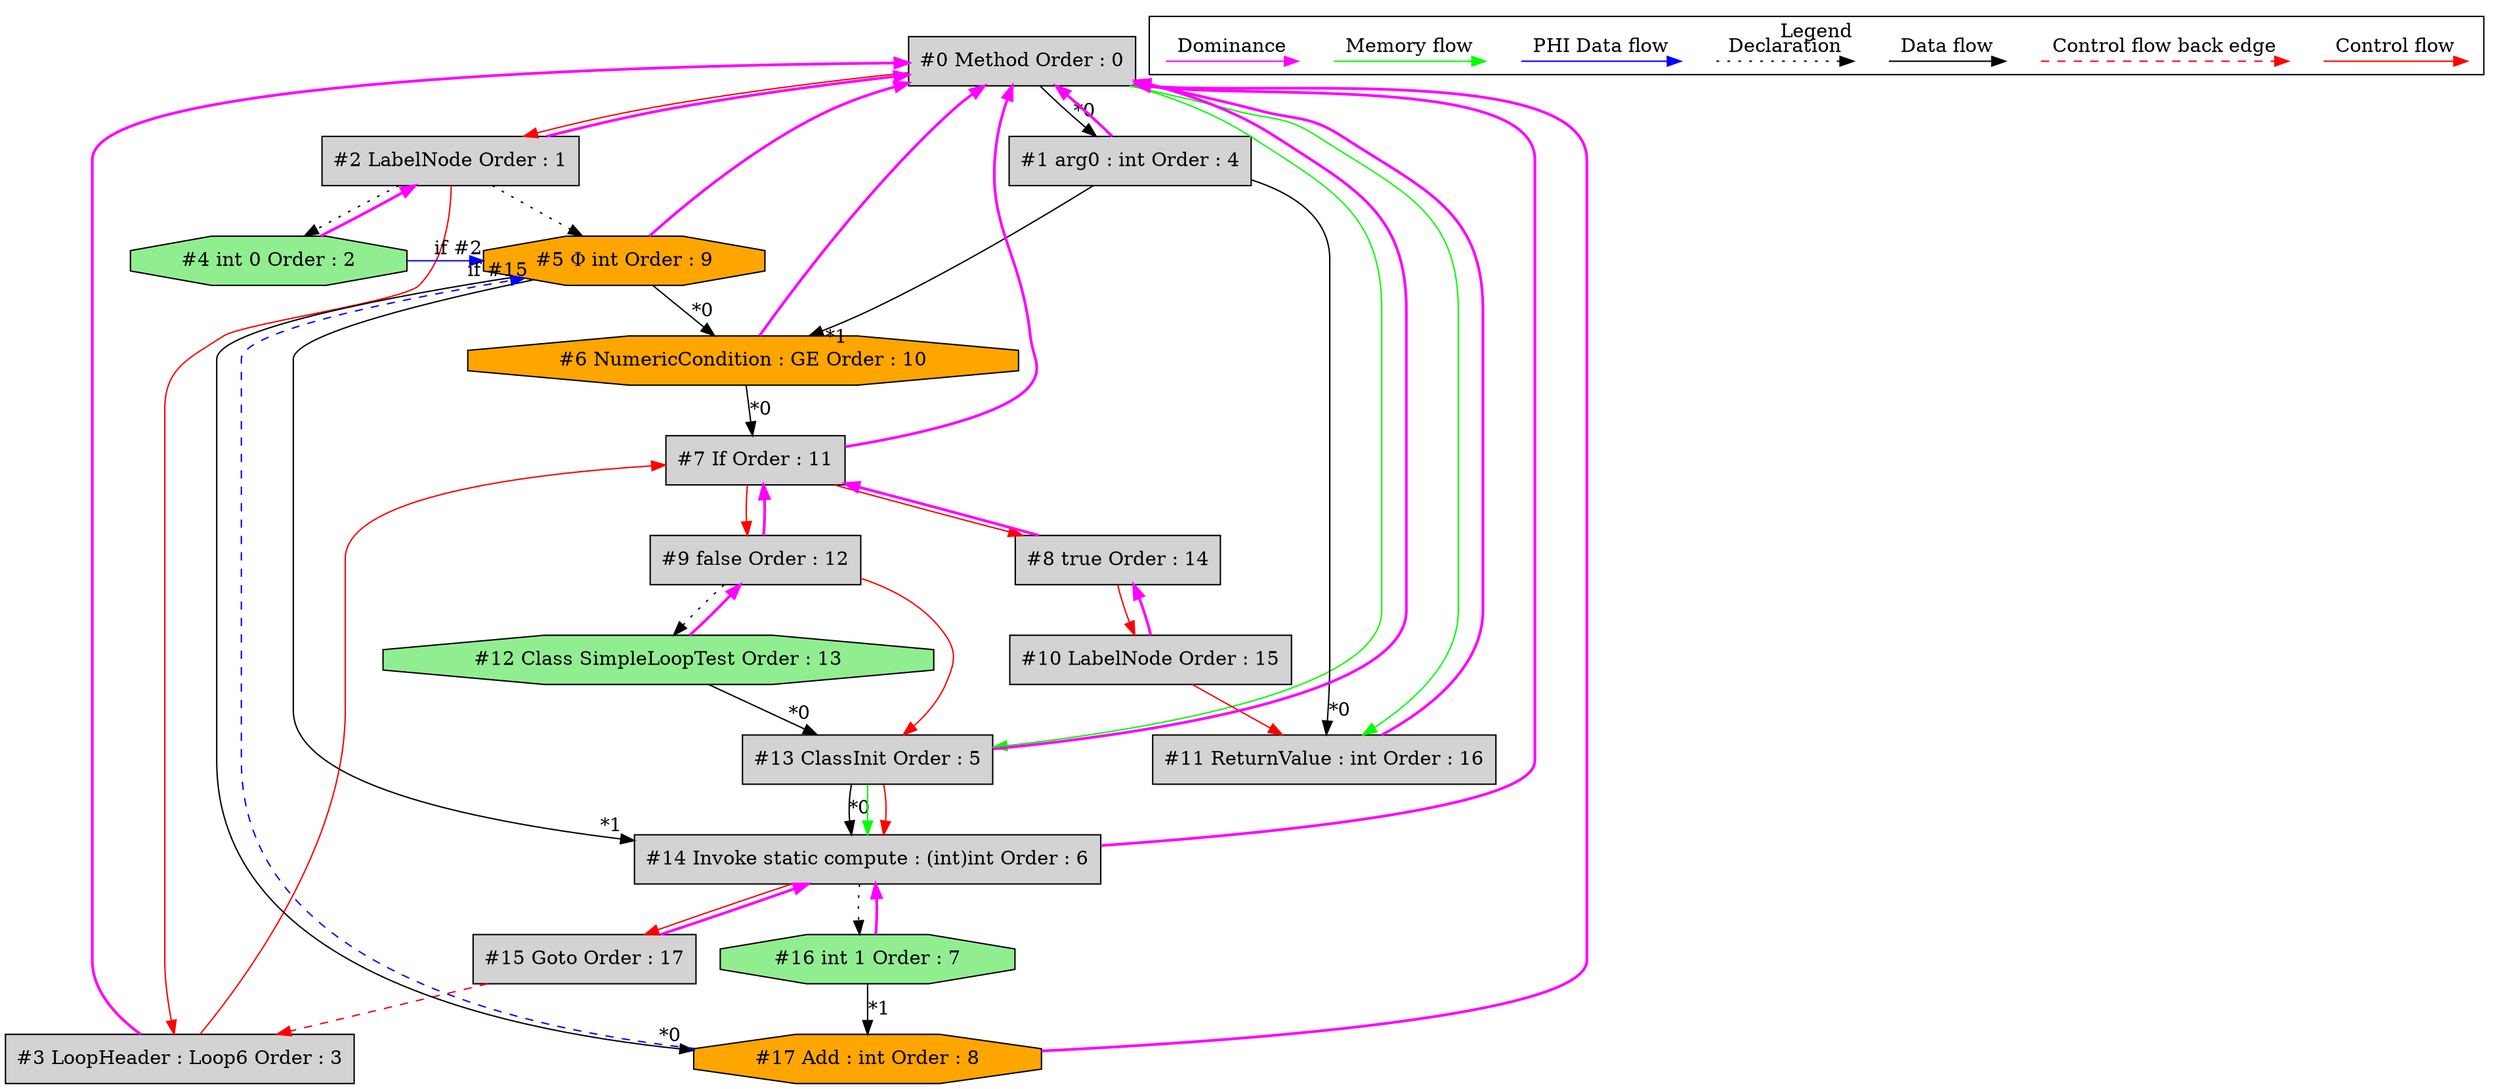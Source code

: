 digraph debugoutput {
 ordering="in";
 node0[label="#0 Method Order : 0",shape=box, fillcolor=lightgrey, style=filled];
 node1[label="#1 arg0 : int Order : 4",shape=box, fillcolor=lightgrey, style=filled];
 node1 -> node0[dir="forward" color="fuchsia" penwidth="2"];
 node0 -> node1[headlabel="*0", labeldistance=2];
 node2[label="#2 LabelNode Order : 1",shape=box, fillcolor=lightgrey, style=filled];
 node2 -> node0[dir="forward" color="fuchsia" penwidth="2"];
 node0 -> node2[labeldistance=2, color=red, fontcolor=red];
 node3[label="#3 LoopHeader : Loop6 Order : 3",shape=box, fillcolor=lightgrey, style=filled];
 node3 -> node0[dir="forward" color="fuchsia" penwidth="2"];
 node2 -> node3[labeldistance=2, color=red, fontcolor=red];
 node15 -> node3[labeldistance=2, color=red, fontcolor=red, style=dashed];
 node4[label="#4 int 0 Order : 2",shape=octagon, fillcolor=lightgreen, style=filled];
 node4 -> node2[dir="forward" color="fuchsia" penwidth="2"];
 node2 -> node4[style=dotted];
 node5[label="#5 Φ int Order : 9",shape=octagon, fillcolor=orange, style=filled];
 node5 -> node0[dir="forward" color="fuchsia" penwidth="2"];
 node2 -> node5[style=dotted];
 node4 -> node5[headlabel="if #2", labeldistance=2, color=blue, constraint=false];
 node17 -> node5[headlabel="if #15", labeldistance=2, color=blue, constraint=false, style=dashed];
 node6[label="#6 NumericCondition : GE Order : 10",shape=octagon, fillcolor=orange, style=filled];
 node6 -> node0[dir="forward" color="fuchsia" penwidth="2"];
 node5 -> node6[headlabel="*0", labeldistance=2];
 node1 -> node6[headlabel="*1", labeldistance=2];
 node7[label="#7 If Order : 11",shape=box, fillcolor=lightgrey, style=filled];
 node7 -> node0[dir="forward" color="fuchsia" penwidth="2"];
 node6 -> node7[headlabel="*0", labeldistance=2];
 node3 -> node7[labeldistance=2, color=red, fontcolor=red];
 node8[label="#8 true Order : 14",shape=box, fillcolor=lightgrey, style=filled];
 node8 -> node7[dir="forward" color="fuchsia" penwidth="2"];
 node7 -> node8[labeldistance=2, color=red, fontcolor=red];
 node9[label="#9 false Order : 12",shape=box, fillcolor=lightgrey, style=filled];
 node9 -> node7[dir="forward" color="fuchsia" penwidth="2"];
 node7 -> node9[labeldistance=2, color=red, fontcolor=red];
 node10[label="#10 LabelNode Order : 15",shape=box, fillcolor=lightgrey, style=filled];
 node10 -> node8[dir="forward" color="fuchsia" penwidth="2"];
 node8 -> node10[labeldistance=2, color=red, fontcolor=red];
 node11[label="#11 ReturnValue : int Order : 16",shape=box, fillcolor=lightgrey, style=filled];
 node11 -> node0[dir="forward" color="fuchsia" penwidth="2"];
 node1 -> node11[headlabel="*0", labeldistance=2];
 node10 -> node11[labeldistance=2, color=red, fontcolor=red];
 node0 -> node11[labeldistance=2, color=green, constraint=false];
 node12[label="#12 Class SimpleLoopTest Order : 13",shape=octagon, fillcolor=lightgreen, style=filled];
 node12 -> node9[dir="forward" color="fuchsia" penwidth="2"];
 node9 -> node12[style=dotted];
 node13[label="#13 ClassInit Order : 5",shape=box, fillcolor=lightgrey, style=filled];
 node13 -> node0[dir="forward" color="fuchsia" penwidth="2"];
 node12 -> node13[headlabel="*0", labeldistance=2];
 node0 -> node13[labeldistance=2, color=green, constraint=false];
 node9 -> node13[labeldistance=2, color=red, fontcolor=red];
 node14[label="#14 Invoke static compute : (int)int Order : 6",shape=box, fillcolor=lightgrey, style=filled];
 node14 -> node0[dir="forward" color="fuchsia" penwidth="2"];
 node13 -> node14[headlabel="*0", labeldistance=2];
 node5 -> node14[headlabel="*1", labeldistance=2];
 node13 -> node14[labeldistance=2, color=green, constraint=false];
 node13 -> node14[labeldistance=2, color=red, fontcolor=red];
 node15[label="#15 Goto Order : 17",shape=box, fillcolor=lightgrey, style=filled];
 node15 -> node14[dir="forward" color="fuchsia" penwidth="2"];
 node14 -> node15[labeldistance=2, color=red, fontcolor=red];
 node16[label="#16 int 1 Order : 7",shape=octagon, fillcolor=lightgreen, style=filled];
 node16 -> node14[dir="forward" color="fuchsia" penwidth="2"];
 node14 -> node16[style=dotted];
 node17[label="#17 Add : int Order : 8",shape=octagon, fillcolor=orange, style=filled];
 node17 -> node0[dir="forward" color="fuchsia" penwidth="2"];
 node5 -> node17[headlabel="*0", labeldistance=2];
 node16 -> node17[headlabel="*1", labeldistance=2];
 subgraph cluster_000 {
  label = "Legend";
  node [shape=point]
  {
   rank=same;
   c0 [style = invis];
   c1 [style = invis];
   c2 [style = invis];
   c3 [style = invis];
   d0 [style = invis];
   d1 [style = invis];
   d2 [style = invis];
   d3 [style = invis];
   d4 [style = invis];
   d5 [style = invis];
   d6 [style = invis];
   d7 [style = invis];
   d8 [style = invis];
   d9 [style = invis];
  }
  c0 -> c1 [label="Control flow", style=solid, color=red]
  c2 -> c3 [label="Control flow back edge", style=dashed, color=red]
  d0 -> d1 [label="Data flow"]
  d2 -> d3 [label="Declaration", style=dotted]
  d4 -> d5 [label="PHI Data flow", color=blue]
  d6 -> d7 [label="Memory flow", color=green]
  d8 -> d9 [label="Dominance", color=fuchsia, style=solid]
 }

}
